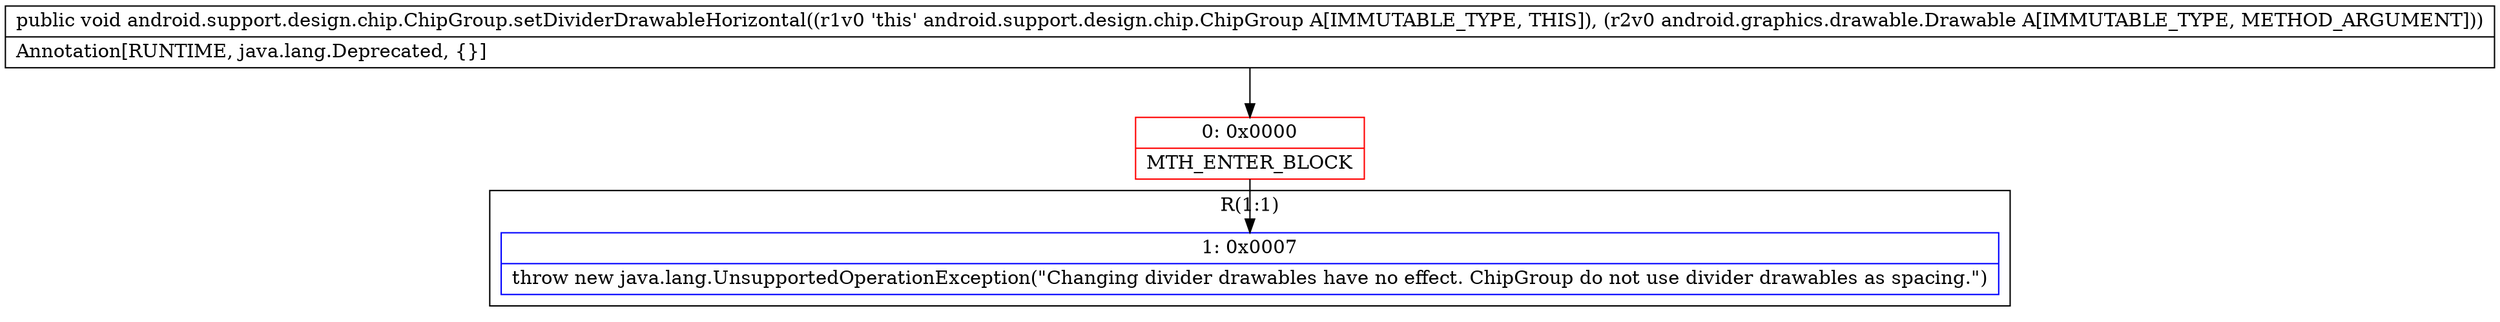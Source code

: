 digraph "CFG forandroid.support.design.chip.ChipGroup.setDividerDrawableHorizontal(Landroid\/graphics\/drawable\/Drawable;)V" {
subgraph cluster_Region_1826925849 {
label = "R(1:1)";
node [shape=record,color=blue];
Node_1 [shape=record,label="{1\:\ 0x0007|throw new java.lang.UnsupportedOperationException(\"Changing divider drawables have no effect. ChipGroup do not use divider drawables as spacing.\")\l}"];
}
Node_0 [shape=record,color=red,label="{0\:\ 0x0000|MTH_ENTER_BLOCK\l}"];
MethodNode[shape=record,label="{public void android.support.design.chip.ChipGroup.setDividerDrawableHorizontal((r1v0 'this' android.support.design.chip.ChipGroup A[IMMUTABLE_TYPE, THIS]), (r2v0 android.graphics.drawable.Drawable A[IMMUTABLE_TYPE, METHOD_ARGUMENT]))  | Annotation[RUNTIME, java.lang.Deprecated, \{\}]\l}"];
MethodNode -> Node_0;
Node_0 -> Node_1;
}

